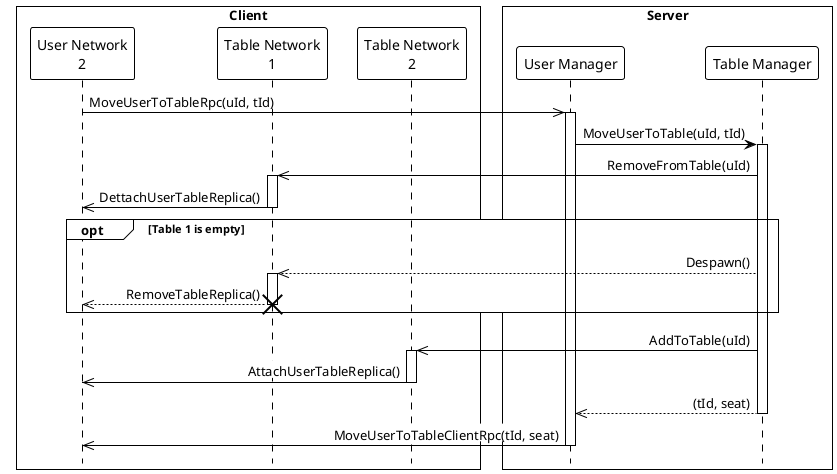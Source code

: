 @startuml table_join
hide footbox
!theme plain
!pragma teoz true
skinparam sequenceMessageAlign direction
skinparam lifelineStrategy dashed

box Client
    participant "User Network\n2" as User1
    participant "Table Network\n1" as Table1
    participant "Table Network\n2" as Table2
end box

Box Server
    participant "User Manager" as UserM
    participant "Table Manager" as TableM
end box

User1->>UserM ++:<back:#FFFFFF>MoveUserToTableRpc(uId, tId)
UserM->TableM ++:<back:#FFFFFF>MoveUserToTable(uId, tId)
TableM->>Table1 ++:<back:#FFFFFF>RemoveFromTable(uId)
Table1->>User1 --:<back:#ffffff>DettachUserTableReplica()
opt Table 1 is empty
    TableM-->>Table1 ++:<back:#FFFFFF>Despawn()
    Table1-->>User1:<back:#ffffff>RemoveTableReplica()
    destroy Table1
end
TableM->>Table2 ++:<back:#FFFFFF>AddToTable(uId)
Table2->>User1 --:<back:#ffffff>AttachUserTableReplica()
TableM-->>UserM --:<back:#ffffff>(tId, seat)
UserM->>User1 --:<back:#ffffff>MoveUserToTableClientRpc(tId, seat)
@enduml
